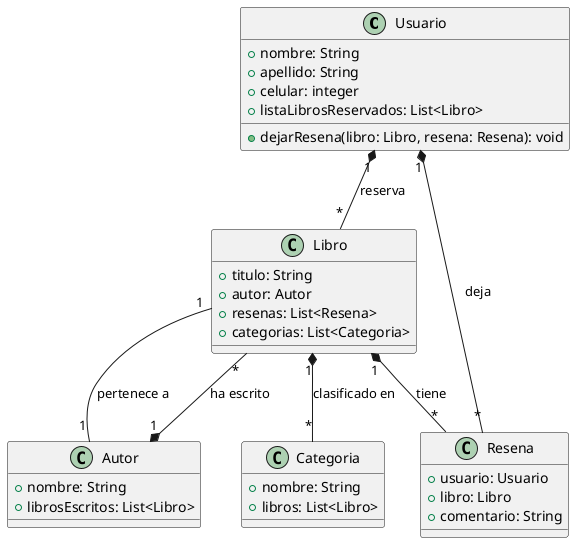 @startuml diagramap2

class Usuario {
  +nombre: String
  +apellido: String
  +celular: integer
  +listaLibrosReservados: List<Libro>
  +dejarResena(libro: Libro, resena: Resena): void
}

class Libro {
  +titulo: String
  +autor: Autor
  +resenas: List<Resena>
  +categorias: List<Categoria>
}

class Resena {
  +usuario: Usuario
  +libro: Libro
  +comentario: String
}

class Autor {
  +nombre: String
  +librosEscritos: List<Libro>
}

class Categoria {
  +nombre: String
  +libros: List<Libro>
}

Usuario "1" *-- "*" Libro: reserva
Usuario "1" *-- "*" Resena: deja

Libro "1" *-- "*" Resena: tiene
Libro "1" -- "1" Autor: pertenece a

Autor "1" *-- "*" Libro: ha escrito

Libro "1" *-- "*" Categoria: clasificado en

@enduml
